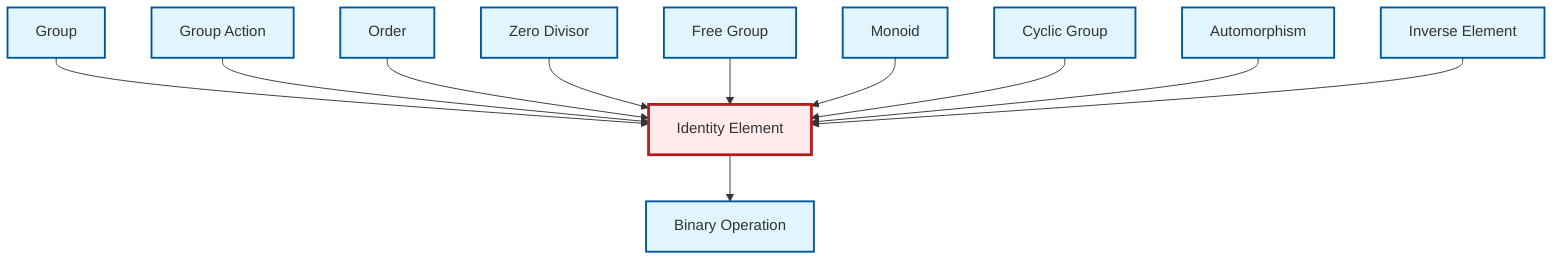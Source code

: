 graph TD
    classDef definition fill:#e1f5fe,stroke:#01579b,stroke-width:2px
    classDef theorem fill:#f3e5f5,stroke:#4a148c,stroke-width:2px
    classDef axiom fill:#fff3e0,stroke:#e65100,stroke-width:2px
    classDef example fill:#e8f5e9,stroke:#1b5e20,stroke-width:2px
    classDef current fill:#ffebee,stroke:#b71c1c,stroke-width:3px
    def-identity-element["Identity Element"]:::definition
    def-binary-operation["Binary Operation"]:::definition
    def-free-group["Free Group"]:::definition
    def-inverse-element["Inverse Element"]:::definition
    def-zero-divisor["Zero Divisor"]:::definition
    def-group["Group"]:::definition
    def-automorphism["Automorphism"]:::definition
    def-order["Order"]:::definition
    def-cyclic-group["Cyclic Group"]:::definition
    def-group-action["Group Action"]:::definition
    def-monoid["Monoid"]:::definition
    def-group --> def-identity-element
    def-group-action --> def-identity-element
    def-order --> def-identity-element
    def-zero-divisor --> def-identity-element
    def-free-group --> def-identity-element
    def-identity-element --> def-binary-operation
    def-monoid --> def-identity-element
    def-cyclic-group --> def-identity-element
    def-automorphism --> def-identity-element
    def-inverse-element --> def-identity-element
    class def-identity-element current